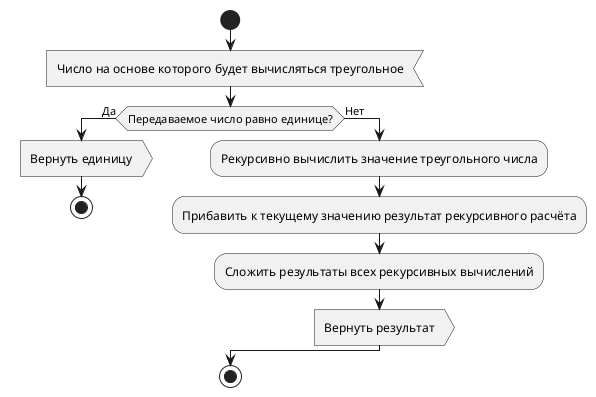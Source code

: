 ﻿@startuml
start
    :Число на основе которого будет вычисляться треугольное<

    if (Передаваемое число равно единице?) then (Да)
        :Вернуть единицу>
        stop
    else (Нет)
        :Рекурсивно вычислить значение треугольного числа;
        :Прибавить к текущему значению результат рекурсивного расчёта;
        :Сложить результаты всех рекурсивных вычислений;
        :Вернуть результат>
    endif
stop
@enduml